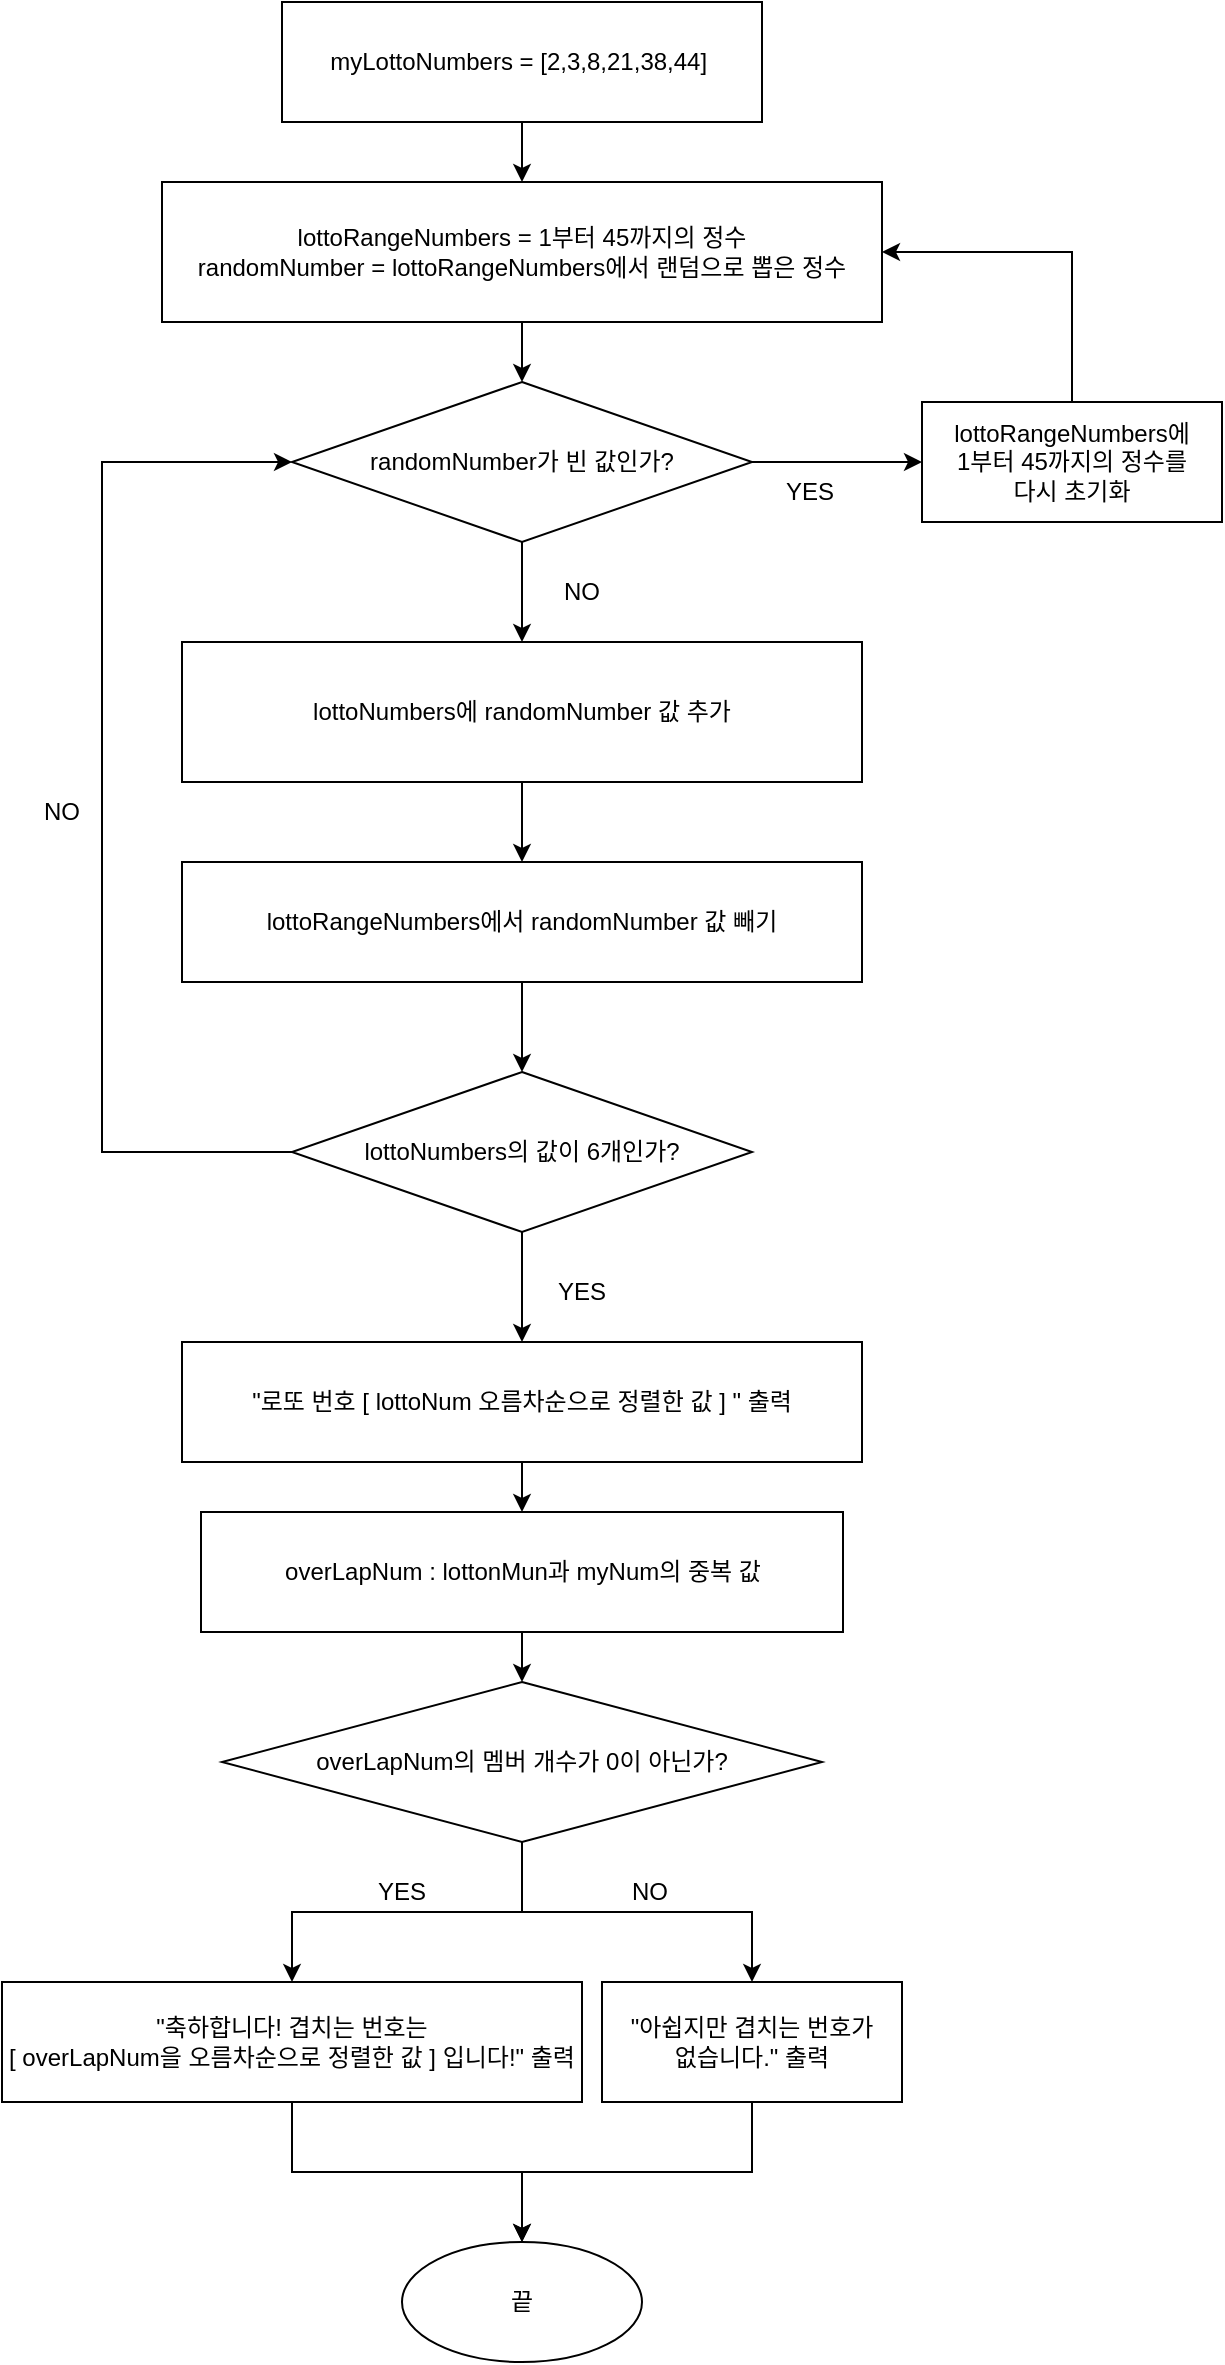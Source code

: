 <mxfile version="23.1.6" type="device">
  <diagram id="C5RBs43oDa-KdzZeNtuy" name="Page-1">
    <mxGraphModel dx="861" dy="743" grid="1" gridSize="10" guides="1" tooltips="1" connect="1" arrows="1" fold="1" page="1" pageScale="1" pageWidth="827" pageHeight="1169" math="0" shadow="0">
      <root>
        <mxCell id="WIyWlLk6GJQsqaUBKTNV-0" />
        <mxCell id="WIyWlLk6GJQsqaUBKTNV-1" parent="WIyWlLk6GJQsqaUBKTNV-0" />
        <mxCell id="cy5RryEcgWnBEIwlhZzS-3" value="" style="edgeStyle=orthogonalEdgeStyle;rounded=0;orthogonalLoop=1;jettySize=auto;html=1;" edge="1" parent="WIyWlLk6GJQsqaUBKTNV-1" source="cy5RryEcgWnBEIwlhZzS-1" target="cy5RryEcgWnBEIwlhZzS-2">
          <mxGeometry relative="1" as="geometry" />
        </mxCell>
        <mxCell id="cy5RryEcgWnBEIwlhZzS-1" value="myLottoNumbers = [2,3,8,21,38,44]&amp;nbsp;" style="rounded=0;whiteSpace=wrap;html=1;" vertex="1" parent="WIyWlLk6GJQsqaUBKTNV-1">
          <mxGeometry x="180" y="60" width="240" height="60" as="geometry" />
        </mxCell>
        <mxCell id="cy5RryEcgWnBEIwlhZzS-8" value="" style="edgeStyle=orthogonalEdgeStyle;rounded=0;orthogonalLoop=1;jettySize=auto;html=1;" edge="1" parent="WIyWlLk6GJQsqaUBKTNV-1" source="cy5RryEcgWnBEIwlhZzS-2" target="cy5RryEcgWnBEIwlhZzS-7">
          <mxGeometry relative="1" as="geometry" />
        </mxCell>
        <mxCell id="cy5RryEcgWnBEIwlhZzS-2" value="lottoRangeNumbers = 1부터 45까지의 정수&lt;br&gt;randomNumber = lottoRangeNumbers에서 랜덤으로 뽑은 정수" style="whiteSpace=wrap;html=1;rounded=0;" vertex="1" parent="WIyWlLk6GJQsqaUBKTNV-1">
          <mxGeometry x="120" y="150" width="360" height="70" as="geometry" />
        </mxCell>
        <mxCell id="cy5RryEcgWnBEIwlhZzS-10" value="" style="edgeStyle=orthogonalEdgeStyle;rounded=0;orthogonalLoop=1;jettySize=auto;html=1;" edge="1" parent="WIyWlLk6GJQsqaUBKTNV-1" source="cy5RryEcgWnBEIwlhZzS-7" target="cy5RryEcgWnBEIwlhZzS-9">
          <mxGeometry relative="1" as="geometry" />
        </mxCell>
        <mxCell id="cy5RryEcgWnBEIwlhZzS-14" value="" style="edgeStyle=orthogonalEdgeStyle;rounded=0;orthogonalLoop=1;jettySize=auto;html=1;" edge="1" parent="WIyWlLk6GJQsqaUBKTNV-1" source="cy5RryEcgWnBEIwlhZzS-7" target="cy5RryEcgWnBEIwlhZzS-13">
          <mxGeometry relative="1" as="geometry" />
        </mxCell>
        <mxCell id="cy5RryEcgWnBEIwlhZzS-7" value="randomNumber가 빈 값인가?" style="rhombus;whiteSpace=wrap;html=1;rounded=0;" vertex="1" parent="WIyWlLk6GJQsqaUBKTNV-1">
          <mxGeometry x="185" y="250" width="230" height="80" as="geometry" />
        </mxCell>
        <mxCell id="cy5RryEcgWnBEIwlhZzS-12" style="edgeStyle=orthogonalEdgeStyle;rounded=0;orthogonalLoop=1;jettySize=auto;html=1;entryX=1;entryY=0.5;entryDx=0;entryDy=0;exitX=0.5;exitY=0;exitDx=0;exitDy=0;" edge="1" parent="WIyWlLk6GJQsqaUBKTNV-1" source="cy5RryEcgWnBEIwlhZzS-9" target="cy5RryEcgWnBEIwlhZzS-2">
          <mxGeometry relative="1" as="geometry">
            <Array as="points">
              <mxPoint x="575" y="185" />
            </Array>
          </mxGeometry>
        </mxCell>
        <mxCell id="cy5RryEcgWnBEIwlhZzS-9" value="lottoRangeNumbers에 &lt;br&gt;1부터 45까지의 정수를&lt;br&gt;다시 초기화" style="whiteSpace=wrap;html=1;rounded=0;" vertex="1" parent="WIyWlLk6GJQsqaUBKTNV-1">
          <mxGeometry x="500" y="260" width="150" height="60" as="geometry" />
        </mxCell>
        <mxCell id="cy5RryEcgWnBEIwlhZzS-16" value="" style="edgeStyle=orthogonalEdgeStyle;rounded=0;orthogonalLoop=1;jettySize=auto;html=1;" edge="1" parent="WIyWlLk6GJQsqaUBKTNV-1" source="cy5RryEcgWnBEIwlhZzS-13" target="cy5RryEcgWnBEIwlhZzS-15">
          <mxGeometry relative="1" as="geometry" />
        </mxCell>
        <mxCell id="cy5RryEcgWnBEIwlhZzS-13" value="lottoNumbers에 randomNumber 값 추가" style="whiteSpace=wrap;html=1;rounded=0;" vertex="1" parent="WIyWlLk6GJQsqaUBKTNV-1">
          <mxGeometry x="130" y="380" width="340" height="70" as="geometry" />
        </mxCell>
        <mxCell id="cy5RryEcgWnBEIwlhZzS-18" value="" style="edgeStyle=orthogonalEdgeStyle;rounded=0;orthogonalLoop=1;jettySize=auto;html=1;" edge="1" parent="WIyWlLk6GJQsqaUBKTNV-1" source="cy5RryEcgWnBEIwlhZzS-15" target="cy5RryEcgWnBEIwlhZzS-17">
          <mxGeometry relative="1" as="geometry" />
        </mxCell>
        <mxCell id="cy5RryEcgWnBEIwlhZzS-15" value="lottoRangeNumbers에서 randomNumber 값 빼기" style="rounded=0;whiteSpace=wrap;html=1;" vertex="1" parent="WIyWlLk6GJQsqaUBKTNV-1">
          <mxGeometry x="130" y="490" width="340" height="60" as="geometry" />
        </mxCell>
        <mxCell id="cy5RryEcgWnBEIwlhZzS-19" style="edgeStyle=orthogonalEdgeStyle;rounded=0;orthogonalLoop=1;jettySize=auto;html=1;entryX=0;entryY=0.5;entryDx=0;entryDy=0;" edge="1" parent="WIyWlLk6GJQsqaUBKTNV-1" source="cy5RryEcgWnBEIwlhZzS-17" target="cy5RryEcgWnBEIwlhZzS-7">
          <mxGeometry relative="1" as="geometry">
            <Array as="points">
              <mxPoint x="90" y="635" />
              <mxPoint x="90" y="290" />
            </Array>
          </mxGeometry>
        </mxCell>
        <mxCell id="cy5RryEcgWnBEIwlhZzS-47" style="edgeStyle=orthogonalEdgeStyle;rounded=0;orthogonalLoop=1;jettySize=auto;html=1;entryX=0.5;entryY=0;entryDx=0;entryDy=0;" edge="1" parent="WIyWlLk6GJQsqaUBKTNV-1" source="cy5RryEcgWnBEIwlhZzS-17" target="cy5RryEcgWnBEIwlhZzS-34">
          <mxGeometry relative="1" as="geometry" />
        </mxCell>
        <mxCell id="cy5RryEcgWnBEIwlhZzS-17" value="lottoNumbers의 값이 6개인가?" style="rhombus;whiteSpace=wrap;html=1;rounded=0;" vertex="1" parent="WIyWlLk6GJQsqaUBKTNV-1">
          <mxGeometry x="185" y="595" width="230" height="80" as="geometry" />
        </mxCell>
        <mxCell id="cy5RryEcgWnBEIwlhZzS-33" style="edgeStyle=orthogonalEdgeStyle;rounded=0;orthogonalLoop=1;jettySize=auto;html=1;" edge="1" parent="WIyWlLk6GJQsqaUBKTNV-1" source="cy5RryEcgWnBEIwlhZzS-34" target="cy5RryEcgWnBEIwlhZzS-37">
          <mxGeometry relative="1" as="geometry" />
        </mxCell>
        <mxCell id="cy5RryEcgWnBEIwlhZzS-34" value="&quot;로또 번호 [ lottoNum 오름차순으로 정렬한 값 ] &quot; 출력" style="rounded=0;whiteSpace=wrap;html=1;" vertex="1" parent="WIyWlLk6GJQsqaUBKTNV-1">
          <mxGeometry x="130" y="730" width="340" height="60" as="geometry" />
        </mxCell>
        <mxCell id="cy5RryEcgWnBEIwlhZzS-35" value="끝" style="ellipse;whiteSpace=wrap;html=1;" vertex="1" parent="WIyWlLk6GJQsqaUBKTNV-1">
          <mxGeometry x="240" y="1180" width="120" height="60" as="geometry" />
        </mxCell>
        <mxCell id="cy5RryEcgWnBEIwlhZzS-36" value="" style="edgeStyle=orthogonalEdgeStyle;rounded=0;orthogonalLoop=1;jettySize=auto;html=1;" edge="1" parent="WIyWlLk6GJQsqaUBKTNV-1" source="cy5RryEcgWnBEIwlhZzS-37" target="cy5RryEcgWnBEIwlhZzS-40">
          <mxGeometry relative="1" as="geometry" />
        </mxCell>
        <mxCell id="cy5RryEcgWnBEIwlhZzS-37" value="overLapNum : lottonMun과 myNum의 중복 값" style="whiteSpace=wrap;html=1;rounded=0;" vertex="1" parent="WIyWlLk6GJQsqaUBKTNV-1">
          <mxGeometry x="139.5" y="815" width="321" height="60" as="geometry" />
        </mxCell>
        <mxCell id="cy5RryEcgWnBEIwlhZzS-38" value="" style="edgeStyle=orthogonalEdgeStyle;rounded=0;orthogonalLoop=1;jettySize=auto;html=1;" edge="1" parent="WIyWlLk6GJQsqaUBKTNV-1" source="cy5RryEcgWnBEIwlhZzS-40" target="cy5RryEcgWnBEIwlhZzS-42">
          <mxGeometry relative="1" as="geometry" />
        </mxCell>
        <mxCell id="cy5RryEcgWnBEIwlhZzS-39" value="" style="edgeStyle=orthogonalEdgeStyle;rounded=0;orthogonalLoop=1;jettySize=auto;html=1;" edge="1" parent="WIyWlLk6GJQsqaUBKTNV-1" source="cy5RryEcgWnBEIwlhZzS-40" target="cy5RryEcgWnBEIwlhZzS-44">
          <mxGeometry relative="1" as="geometry" />
        </mxCell>
        <mxCell id="cy5RryEcgWnBEIwlhZzS-40" value="overLapNum의 멤버 개수가 0이 아닌가?" style="rhombus;whiteSpace=wrap;html=1;rounded=0;" vertex="1" parent="WIyWlLk6GJQsqaUBKTNV-1">
          <mxGeometry x="150" y="900" width="300" height="80" as="geometry" />
        </mxCell>
        <mxCell id="cy5RryEcgWnBEIwlhZzS-41" style="edgeStyle=orthogonalEdgeStyle;rounded=0;orthogonalLoop=1;jettySize=auto;html=1;" edge="1" parent="WIyWlLk6GJQsqaUBKTNV-1" source="cy5RryEcgWnBEIwlhZzS-42" target="cy5RryEcgWnBEIwlhZzS-35">
          <mxGeometry relative="1" as="geometry" />
        </mxCell>
        <mxCell id="cy5RryEcgWnBEIwlhZzS-42" value="&quot;축하합니다! 겹치는 번호는 &lt;br&gt;[ overLapNum을 오름차순으로 정렬한 값 ]&amp;nbsp;입니다!&quot; 출력" style="rounded=0;whiteSpace=wrap;html=1;" vertex="1" parent="WIyWlLk6GJQsqaUBKTNV-1">
          <mxGeometry x="40" y="1050" width="290" height="60" as="geometry" />
        </mxCell>
        <mxCell id="cy5RryEcgWnBEIwlhZzS-43" style="edgeStyle=orthogonalEdgeStyle;rounded=0;orthogonalLoop=1;jettySize=auto;html=1;entryX=0.5;entryY=0;entryDx=0;entryDy=0;" edge="1" parent="WIyWlLk6GJQsqaUBKTNV-1" source="cy5RryEcgWnBEIwlhZzS-44" target="cy5RryEcgWnBEIwlhZzS-35">
          <mxGeometry relative="1" as="geometry" />
        </mxCell>
        <mxCell id="cy5RryEcgWnBEIwlhZzS-44" value="&quot;아쉽지만 겹치는 번호가 &lt;br&gt;없습니다.&quot; 출력" style="rounded=0;whiteSpace=wrap;html=1;" vertex="1" parent="WIyWlLk6GJQsqaUBKTNV-1">
          <mxGeometry x="340" y="1050" width="150" height="60" as="geometry" />
        </mxCell>
        <mxCell id="cy5RryEcgWnBEIwlhZzS-45" value="YES" style="text;html=1;align=center;verticalAlign=middle;whiteSpace=wrap;rounded=0;" vertex="1" parent="WIyWlLk6GJQsqaUBKTNV-1">
          <mxGeometry x="210" y="990" width="60" height="30" as="geometry" />
        </mxCell>
        <mxCell id="cy5RryEcgWnBEIwlhZzS-46" value="NO" style="text;html=1;align=center;verticalAlign=middle;whiteSpace=wrap;rounded=0;" vertex="1" parent="WIyWlLk6GJQsqaUBKTNV-1">
          <mxGeometry x="334" y="990" width="60" height="30" as="geometry" />
        </mxCell>
        <mxCell id="cy5RryEcgWnBEIwlhZzS-48" value="YES" style="text;html=1;align=center;verticalAlign=middle;whiteSpace=wrap;rounded=0;" vertex="1" parent="WIyWlLk6GJQsqaUBKTNV-1">
          <mxGeometry x="300" y="690" width="60" height="30" as="geometry" />
        </mxCell>
        <mxCell id="cy5RryEcgWnBEIwlhZzS-49" value="NO" style="text;html=1;align=center;verticalAlign=middle;whiteSpace=wrap;rounded=0;" vertex="1" parent="WIyWlLk6GJQsqaUBKTNV-1">
          <mxGeometry x="40" y="450" width="60" height="30" as="geometry" />
        </mxCell>
        <mxCell id="cy5RryEcgWnBEIwlhZzS-50" value="YES" style="text;html=1;align=center;verticalAlign=middle;whiteSpace=wrap;rounded=0;" vertex="1" parent="WIyWlLk6GJQsqaUBKTNV-1">
          <mxGeometry x="414" y="290" width="60" height="30" as="geometry" />
        </mxCell>
        <mxCell id="cy5RryEcgWnBEIwlhZzS-51" value="NO" style="text;html=1;align=center;verticalAlign=middle;whiteSpace=wrap;rounded=0;" vertex="1" parent="WIyWlLk6GJQsqaUBKTNV-1">
          <mxGeometry x="300" y="340" width="60" height="30" as="geometry" />
        </mxCell>
      </root>
    </mxGraphModel>
  </diagram>
</mxfile>
